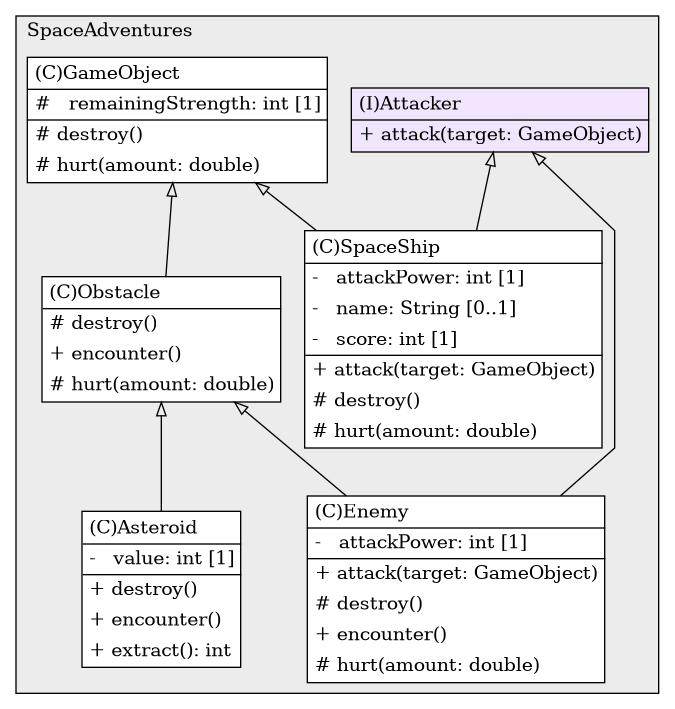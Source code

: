 @startuml

/' diagram meta data start
config=StructureConfiguration;
{
  "projectClassification": {
    "searchMode": "OpenProject", // OpenProject, AllProjects
    "includedProjects": "",
    "pathEndKeywords": "*.impl",
    "isClientPath": "",
    "isClientName": "",
    "isTestPath": "",
    "isTestName": "",
    "isMappingPath": "",
    "isMappingName": "",
    "isDataAccessPath": "",
    "isDataAccessName": "",
    "isDataStructurePath": "",
    "isDataStructureName": "",
    "isInterfaceStructuresPath": "",
    "isInterfaceStructuresName": "",
    "isEntryPointPath": "",
    "isEntryPointName": "",
    "treatFinalFieldsAsMandatory": false
  },
  "graphRestriction": {
    "classPackageExcludeFilter": "",
    "classPackageIncludeFilter": "",
    "classNameExcludeFilter": "",
    "classNameIncludeFilter": "",
    "methodNameExcludeFilter": "",
    "methodNameIncludeFilter": "",
    "removeByInheritance": "", // inheritance/annotation based filtering is done in a second step
    "removeByAnnotation": "",
    "removeByClassPackage": "", // cleanup the graph after inheritance/annotation based filtering is done
    "removeByClassName": "",
    "cutMappings": false,
    "cutEnum": true,
    "cutTests": true,
    "cutClient": true,
    "cutDataAccess": false,
    "cutInterfaceStructures": false,
    "cutDataStructures": false,
    "cutGetterAndSetter": true,
    "cutConstructors": true
  },
  "graphTraversal": {
    "forwardDepth": 6,
    "backwardDepth": 6,
    "classPackageExcludeFilter": "",
    "classPackageIncludeFilter": "",
    "classNameExcludeFilter": "",
    "classNameIncludeFilter": "",
    "methodNameExcludeFilter": "",
    "methodNameIncludeFilter": "",
    "hideMappings": false,
    "hideDataStructures": false,
    "hidePrivateMethods": true,
    "hideInterfaceCalls": true, // indirection: implementation -> interface (is hidden) -> implementation
    "onlyShowApplicationEntryPoints": false, // root node is included
    "useMethodCallsForStructureDiagram": "ForwardOnly" // ForwardOnly, BothDirections, No
  },
  "details": {
    "aggregation": "GroupByClass", // ByClass, GroupByClass, None
    "showClassGenericTypes": true,
    "showMethods": true,
    "showMethodParameterNames": true,
    "showMethodParameterTypes": true,
    "showMethodReturnType": true,
    "showPackageLevels": 2,
    "showDetailedClassStructure": true
  },
  "rootClass": "SpaceAdventures.Attacker",
  "extensionCallbackMethod": "" // qualified.class.name#methodName - signature: public static String method(String)
}
diagram meta data end '/



digraph g {
    rankdir="TB"
    splines=polyline
    

'nodes 
subgraph cluster_2131648745 { 
   	label=SpaceAdventures
	labeljust=l
	fillcolor="#ececec"
	style=filled
   
   Asteroid2131648745[
	label=<<TABLE BORDER="1" CELLBORDER="0" CELLPADDING="4" CELLSPACING="0">
<TR><TD ALIGN="LEFT" >(C)Asteroid</TD></TR>
<HR/>
<TR><TD ALIGN="LEFT" >-   value: int [1]</TD></TR>
<HR/>
<TR><TD ALIGN="LEFT" >+ destroy()</TD></TR>
<TR><TD ALIGN="LEFT" >+ encounter()</TD></TR>
<TR><TD ALIGN="LEFT" >+ extract(): int</TD></TR>
</TABLE>>
	style=filled
	margin=0
	shape=plaintext
	fillcolor="#FFFFFF"
];

Attacker2131648745[
	label=<<TABLE BORDER="1" CELLBORDER="0" CELLPADDING="4" CELLSPACING="0">
<TR><TD ALIGN="LEFT" >(I)Attacker</TD></TR>
<HR/>
<TR><TD ALIGN="LEFT" >+ attack(target: GameObject)</TD></TR>
</TABLE>>
	style=filled
	margin=0
	shape=plaintext
	fillcolor="#F1E5FD"
];

Enemy2131648745[
	label=<<TABLE BORDER="1" CELLBORDER="0" CELLPADDING="4" CELLSPACING="0">
<TR><TD ALIGN="LEFT" >(C)Enemy</TD></TR>
<HR/>
<TR><TD ALIGN="LEFT" >-   attackPower: int [1]</TD></TR>
<HR/>
<TR><TD ALIGN="LEFT" >+ attack(target: GameObject)</TD></TR>
<TR><TD ALIGN="LEFT" ># destroy()</TD></TR>
<TR><TD ALIGN="LEFT" >+ encounter()</TD></TR>
<TR><TD ALIGN="LEFT" ># hurt(amount: double)</TD></TR>
</TABLE>>
	style=filled
	margin=0
	shape=plaintext
	fillcolor="#FFFFFF"
];

GameObject2131648745[
	label=<<TABLE BORDER="1" CELLBORDER="0" CELLPADDING="4" CELLSPACING="0">
<TR><TD ALIGN="LEFT" >(C)GameObject</TD></TR>
<HR/>
<TR><TD ALIGN="LEFT" >#   remainingStrength: int [1]</TD></TR>
<HR/>
<TR><TD ALIGN="LEFT" ># destroy()</TD></TR>
<TR><TD ALIGN="LEFT" ># hurt(amount: double)</TD></TR>
</TABLE>>
	style=filled
	margin=0
	shape=plaintext
	fillcolor="#FFFFFF"
];

Obstacle2131648745[
	label=<<TABLE BORDER="1" CELLBORDER="0" CELLPADDING="4" CELLSPACING="0">
<TR><TD ALIGN="LEFT" >(C)Obstacle</TD></TR>
<HR/>
<TR><TD ALIGN="LEFT" ># destroy()</TD></TR>
<TR><TD ALIGN="LEFT" >+ encounter()</TD></TR>
<TR><TD ALIGN="LEFT" ># hurt(amount: double)</TD></TR>
</TABLE>>
	style=filled
	margin=0
	shape=plaintext
	fillcolor="#FFFFFF"
];

SpaceShip2131648745[
	label=<<TABLE BORDER="1" CELLBORDER="0" CELLPADDING="4" CELLSPACING="0">
<TR><TD ALIGN="LEFT" >(C)SpaceShip</TD></TR>
<HR/>
<TR><TD ALIGN="LEFT" >-   attackPower: int [1]</TD></TR>
<TR><TD ALIGN="LEFT" >-   name: String [0..1]</TD></TR>
<TR><TD ALIGN="LEFT" >-   score: int [1]</TD></TR>
<HR/>
<TR><TD ALIGN="LEFT" >+ attack(target: GameObject)</TD></TR>
<TR><TD ALIGN="LEFT" ># destroy()</TD></TR>
<TR><TD ALIGN="LEFT" ># hurt(amount: double)</TD></TR>
</TABLE>>
	style=filled
	margin=0
	shape=plaintext
	fillcolor="#FFFFFF"
];
} 

'edges    
Attacker2131648745 -> Enemy2131648745[arrowhead=none, arrowtail=empty, dir=both];
Attacker2131648745 -> SpaceShip2131648745[arrowhead=none, arrowtail=empty, dir=both];
GameObject2131648745 -> Obstacle2131648745[arrowhead=none, arrowtail=empty, dir=both];
GameObject2131648745 -> SpaceShip2131648745[arrowhead=none, arrowtail=empty, dir=both];
Obstacle2131648745 -> Asteroid2131648745[arrowhead=none, arrowtail=empty, dir=both];
Obstacle2131648745 -> Enemy2131648745[arrowhead=none, arrowtail=empty, dir=both];
    
}
@enduml